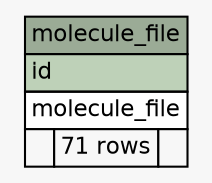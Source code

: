 // dot 2.30.1 on Mac OS X 10.7.5
// SchemaSpy rev 590
digraph "molecule_file" {
  graph [
    rankdir="RL"
    bgcolor="#f7f7f7"
    nodesep="0.18"
    ranksep="0.46"
    fontname="Helvetica"
    fontsize="11"
  ];
  node [
    fontname="Helvetica"
    fontsize="11"
    shape="plaintext"
  ];
  edge [
    arrowsize="0.8"
  ];
  "molecule_file" [
    label=<
    <TABLE BORDER="0" CELLBORDER="1" CELLSPACING="0" BGCOLOR="#ffffff">
      <TR><TD COLSPAN="3" BGCOLOR="#9bab96" ALIGN="CENTER">molecule_file</TD></TR>
      <TR><TD PORT="id" COLSPAN="3" BGCOLOR="#bed1b8" ALIGN="LEFT">id</TD></TR>
      <TR><TD PORT="molecule_file" COLSPAN="3" ALIGN="LEFT">molecule_file</TD></TR>
      <TR><TD ALIGN="LEFT" BGCOLOR="#f7f7f7">  </TD><TD ALIGN="RIGHT" BGCOLOR="#f7f7f7">71 rows</TD><TD ALIGN="RIGHT" BGCOLOR="#f7f7f7">  </TD></TR>
    </TABLE>>
    URL="tables/molecule_file.html"
    tooltip="molecule_file"
  ];
}
